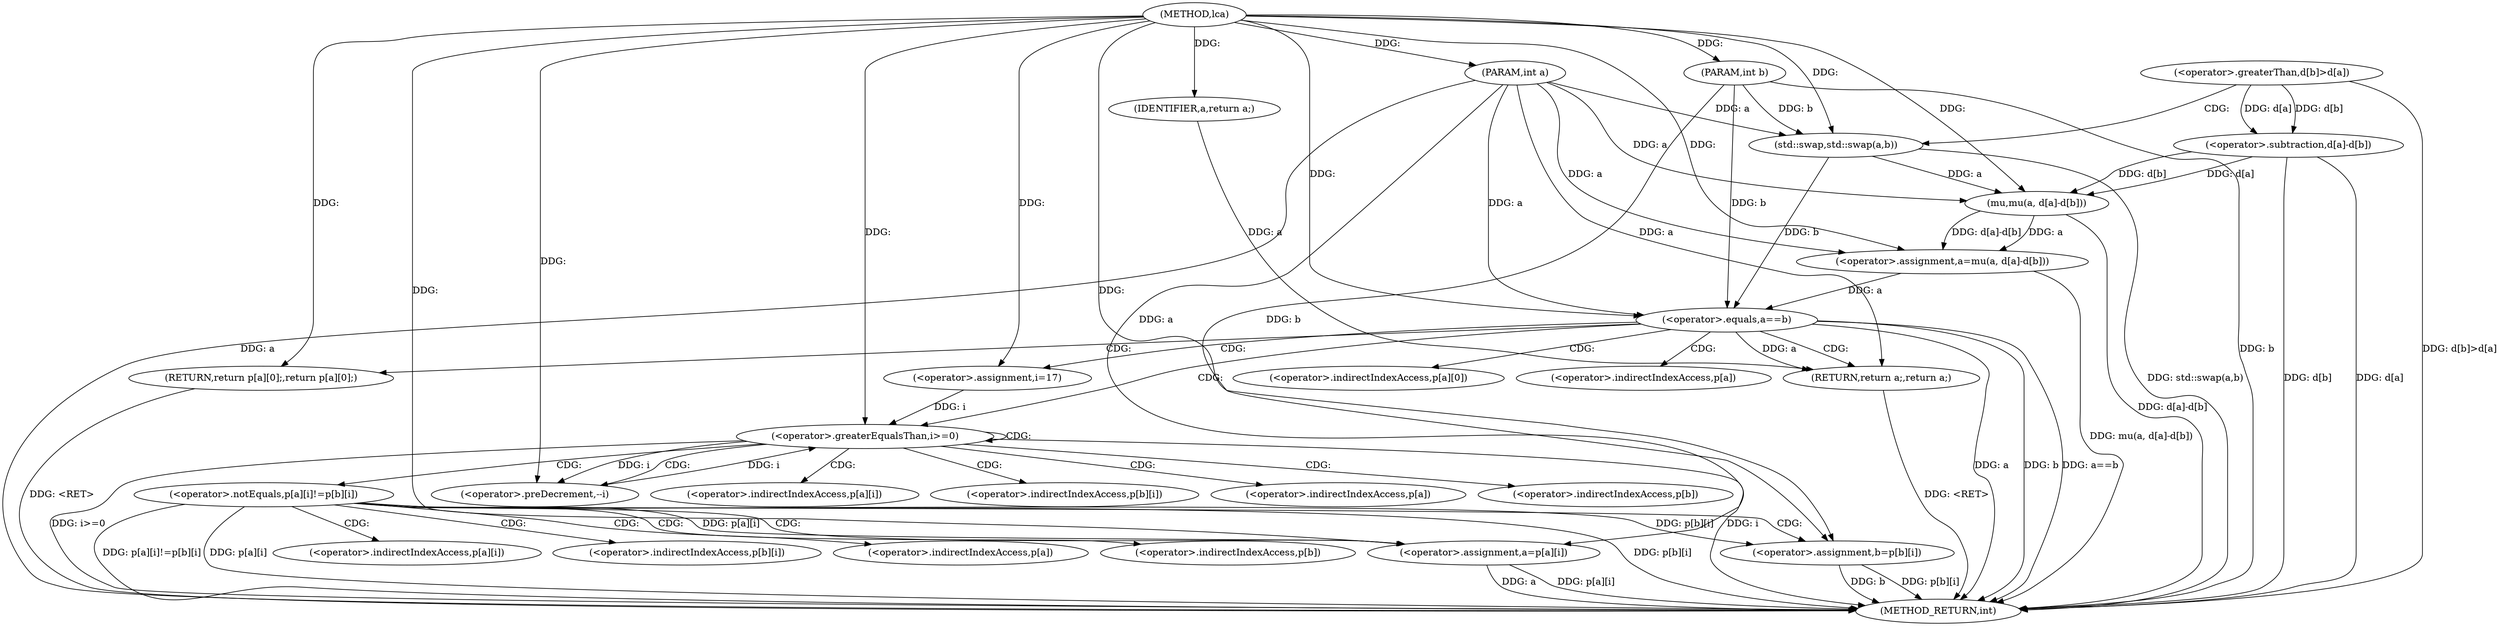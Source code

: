 digraph "lca" {  
"1000631" [label = "(METHOD,lca)" ]
"1000706" [label = "(METHOD_RETURN,int)" ]
"1000632" [label = "(PARAM,int a)" ]
"1000633" [label = "(PARAM,int b)" ]
"1000646" [label = "(<operator>.assignment,a=mu(a, d[a]-d[b]))" ]
"1000700" [label = "(RETURN,return p[a][0];,return p[a][0];)" ]
"1000636" [label = "(<operator>.greaterThan,d[b]>d[a])" ]
"1000643" [label = "(std::swap,std::swap(a,b))" ]
"1000658" [label = "(<operator>.equals,a==b)" ]
"1000661" [label = "(RETURN,return a;,return a;)" ]
"1000665" [label = "(<operator>.assignment,i=17)" ]
"1000668" [label = "(<operator>.greaterEqualsThan,i>=0)" ]
"1000671" [label = "(<operator>.preDecrement,--i)" ]
"1000648" [label = "(mu,mu(a, d[a]-d[b]))" ]
"1000662" [label = "(IDENTIFIER,a,return a;)" ]
"1000674" [label = "(<operator>.notEquals,p[a][i]!=p[b][i])" ]
"1000650" [label = "(<operator>.subtraction,d[a]-d[b])" ]
"1000686" [label = "(<operator>.assignment,a=p[a][i])" ]
"1000693" [label = "(<operator>.assignment,b=p[b][i])" ]
"1000701" [label = "(<operator>.indirectIndexAccess,p[a][0])" ]
"1000702" [label = "(<operator>.indirectIndexAccess,p[a])" ]
"1000675" [label = "(<operator>.indirectIndexAccess,p[a][i])" ]
"1000680" [label = "(<operator>.indirectIndexAccess,p[b][i])" ]
"1000676" [label = "(<operator>.indirectIndexAccess,p[a])" ]
"1000681" [label = "(<operator>.indirectIndexAccess,p[b])" ]
"1000688" [label = "(<operator>.indirectIndexAccess,p[a][i])" ]
"1000695" [label = "(<operator>.indirectIndexAccess,p[b][i])" ]
"1000689" [label = "(<operator>.indirectIndexAccess,p[a])" ]
"1000696" [label = "(<operator>.indirectIndexAccess,p[b])" ]
  "1000632" -> "1000706"  [ label = "DDG: a"] 
  "1000633" -> "1000706"  [ label = "DDG: b"] 
  "1000636" -> "1000706"  [ label = "DDG: d[b]>d[a]"] 
  "1000643" -> "1000706"  [ label = "DDG: std::swap(a,b)"] 
  "1000650" -> "1000706"  [ label = "DDG: d[a]"] 
  "1000650" -> "1000706"  [ label = "DDG: d[b]"] 
  "1000648" -> "1000706"  [ label = "DDG: d[a]-d[b]"] 
  "1000646" -> "1000706"  [ label = "DDG: mu(a, d[a]-d[b])"] 
  "1000658" -> "1000706"  [ label = "DDG: a"] 
  "1000658" -> "1000706"  [ label = "DDG: b"] 
  "1000658" -> "1000706"  [ label = "DDG: a==b"] 
  "1000668" -> "1000706"  [ label = "DDG: i"] 
  "1000668" -> "1000706"  [ label = "DDG: i>=0"] 
  "1000674" -> "1000706"  [ label = "DDG: p[a][i]"] 
  "1000674" -> "1000706"  [ label = "DDG: p[b][i]"] 
  "1000674" -> "1000706"  [ label = "DDG: p[a][i]!=p[b][i]"] 
  "1000686" -> "1000706"  [ label = "DDG: a"] 
  "1000686" -> "1000706"  [ label = "DDG: p[a][i]"] 
  "1000693" -> "1000706"  [ label = "DDG: b"] 
  "1000693" -> "1000706"  [ label = "DDG: p[b][i]"] 
  "1000661" -> "1000706"  [ label = "DDG: <RET>"] 
  "1000700" -> "1000706"  [ label = "DDG: <RET>"] 
  "1000631" -> "1000632"  [ label = "DDG: "] 
  "1000631" -> "1000633"  [ label = "DDG: "] 
  "1000648" -> "1000646"  [ label = "DDG: d[a]-d[b]"] 
  "1000648" -> "1000646"  [ label = "DDG: a"] 
  "1000631" -> "1000700"  [ label = "DDG: "] 
  "1000632" -> "1000646"  [ label = "DDG: a"] 
  "1000631" -> "1000646"  [ label = "DDG: "] 
  "1000662" -> "1000661"  [ label = "DDG: a"] 
  "1000658" -> "1000661"  [ label = "DDG: a"] 
  "1000632" -> "1000661"  [ label = "DDG: a"] 
  "1000631" -> "1000665"  [ label = "DDG: "] 
  "1000632" -> "1000643"  [ label = "DDG: a"] 
  "1000631" -> "1000643"  [ label = "DDG: "] 
  "1000633" -> "1000643"  [ label = "DDG: b"] 
  "1000643" -> "1000648"  [ label = "DDG: a"] 
  "1000632" -> "1000648"  [ label = "DDG: a"] 
  "1000631" -> "1000648"  [ label = "DDG: "] 
  "1000650" -> "1000648"  [ label = "DDG: d[b]"] 
  "1000650" -> "1000648"  [ label = "DDG: d[a]"] 
  "1000646" -> "1000658"  [ label = "DDG: a"] 
  "1000632" -> "1000658"  [ label = "DDG: a"] 
  "1000631" -> "1000658"  [ label = "DDG: "] 
  "1000643" -> "1000658"  [ label = "DDG: b"] 
  "1000633" -> "1000658"  [ label = "DDG: b"] 
  "1000631" -> "1000662"  [ label = "DDG: "] 
  "1000665" -> "1000668"  [ label = "DDG: i"] 
  "1000671" -> "1000668"  [ label = "DDG: i"] 
  "1000631" -> "1000668"  [ label = "DDG: "] 
  "1000668" -> "1000671"  [ label = "DDG: i"] 
  "1000631" -> "1000671"  [ label = "DDG: "] 
  "1000636" -> "1000650"  [ label = "DDG: d[a]"] 
  "1000636" -> "1000650"  [ label = "DDG: d[b]"] 
  "1000674" -> "1000686"  [ label = "DDG: p[a][i]"] 
  "1000674" -> "1000693"  [ label = "DDG: p[b][i]"] 
  "1000632" -> "1000686"  [ label = "DDG: a"] 
  "1000631" -> "1000686"  [ label = "DDG: "] 
  "1000633" -> "1000693"  [ label = "DDG: b"] 
  "1000631" -> "1000693"  [ label = "DDG: "] 
  "1000636" -> "1000643"  [ label = "CDG: "] 
  "1000658" -> "1000661"  [ label = "CDG: "] 
  "1000658" -> "1000668"  [ label = "CDG: "] 
  "1000658" -> "1000701"  [ label = "CDG: "] 
  "1000658" -> "1000665"  [ label = "CDG: "] 
  "1000658" -> "1000702"  [ label = "CDG: "] 
  "1000658" -> "1000700"  [ label = "CDG: "] 
  "1000668" -> "1000681"  [ label = "CDG: "] 
  "1000668" -> "1000680"  [ label = "CDG: "] 
  "1000668" -> "1000676"  [ label = "CDG: "] 
  "1000668" -> "1000674"  [ label = "CDG: "] 
  "1000668" -> "1000675"  [ label = "CDG: "] 
  "1000668" -> "1000671"  [ label = "CDG: "] 
  "1000668" -> "1000668"  [ label = "CDG: "] 
  "1000674" -> "1000689"  [ label = "CDG: "] 
  "1000674" -> "1000686"  [ label = "CDG: "] 
  "1000674" -> "1000693"  [ label = "CDG: "] 
  "1000674" -> "1000695"  [ label = "CDG: "] 
  "1000674" -> "1000688"  [ label = "CDG: "] 
  "1000674" -> "1000696"  [ label = "CDG: "] 
}
